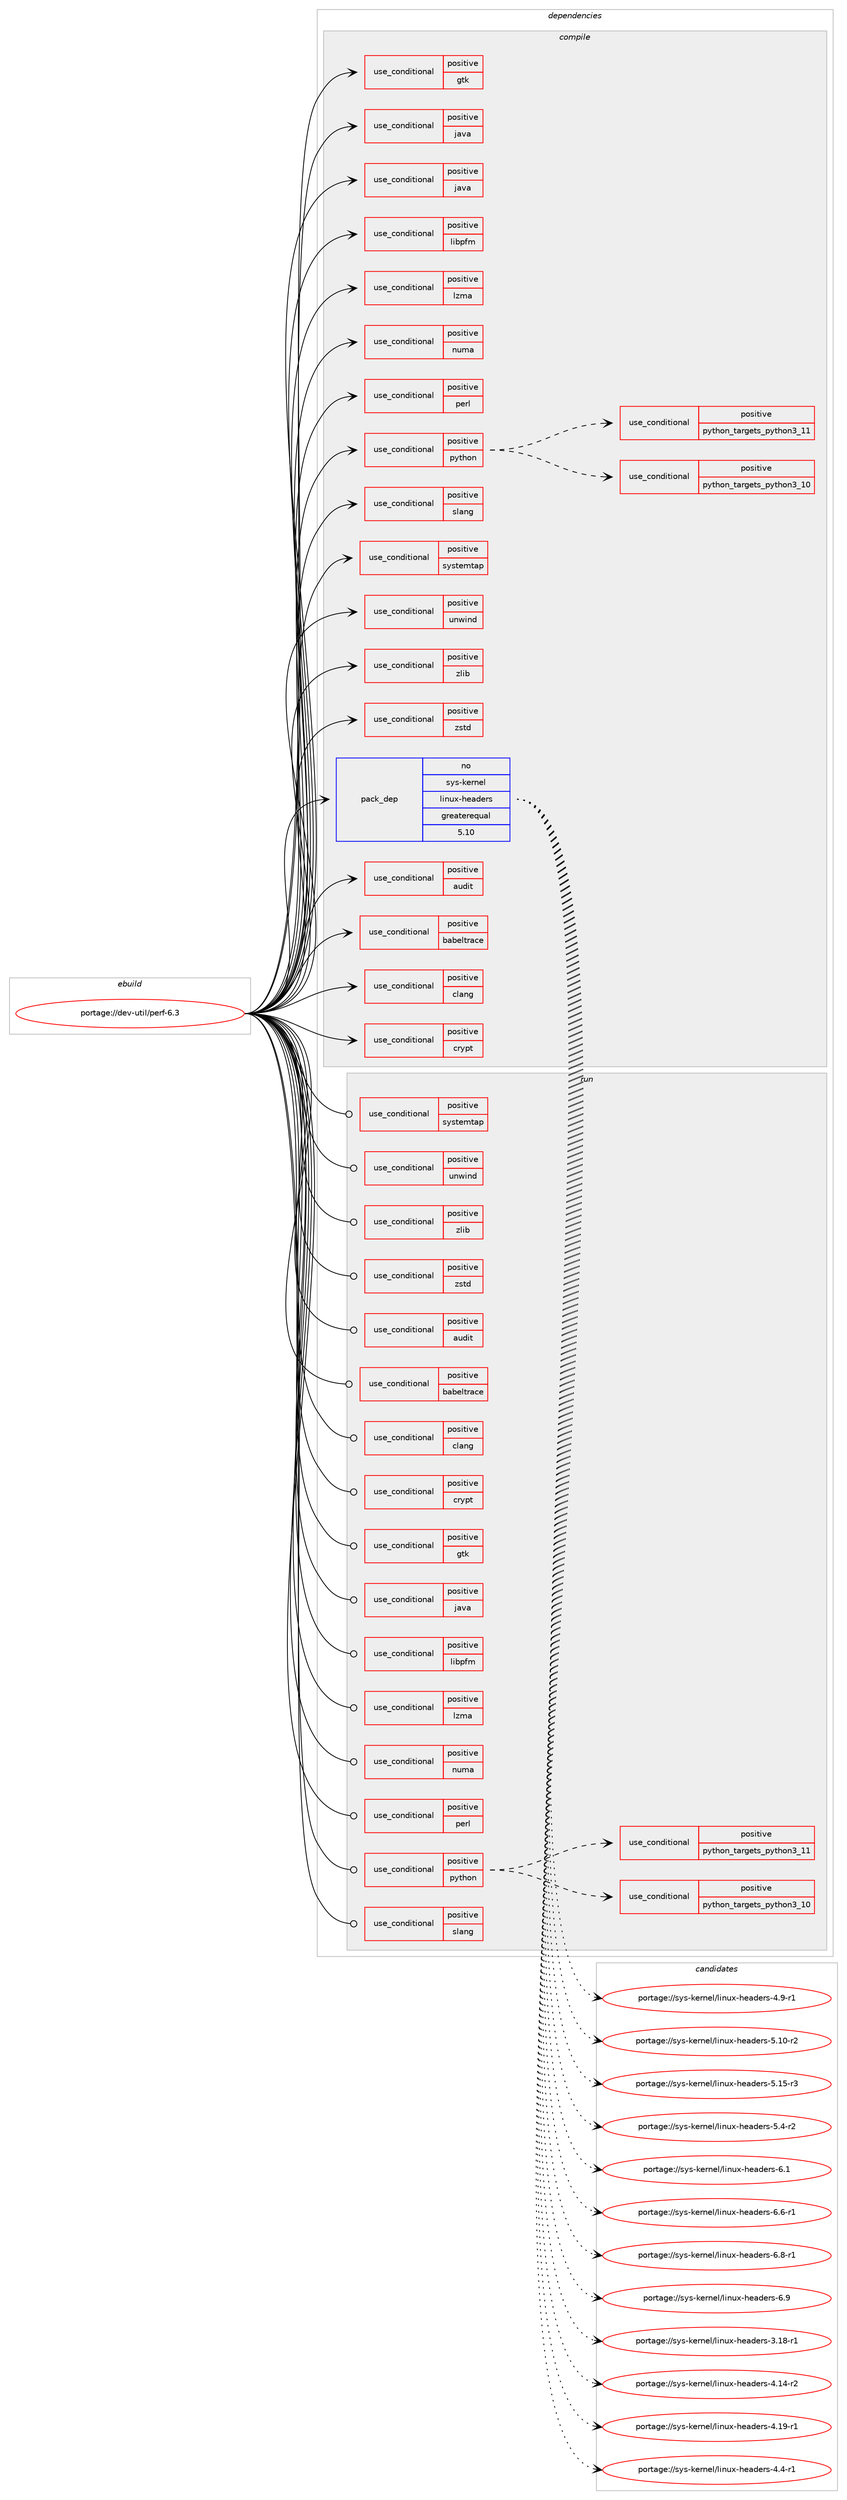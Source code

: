 digraph prolog {

# *************
# Graph options
# *************

newrank=true;
concentrate=true;
compound=true;
graph [rankdir=LR,fontname=Helvetica,fontsize=10,ranksep=1.5];#, ranksep=2.5, nodesep=0.2];
edge  [arrowhead=vee];
node  [fontname=Helvetica,fontsize=10];

# **********
# The ebuild
# **********

subgraph cluster_leftcol {
color=gray;
rank=same;
label=<<i>ebuild</i>>;
id [label="portage://dev-util/perf-6.3", color=red, width=4, href="../dev-util/perf-6.3.svg"];
}

# ****************
# The dependencies
# ****************

subgraph cluster_midcol {
color=gray;
label=<<i>dependencies</i>>;
subgraph cluster_compile {
fillcolor="#eeeeee";
style=filled;
label=<<i>compile</i>>;
subgraph cond59866 {
dependency111397 [label=<<TABLE BORDER="0" CELLBORDER="1" CELLSPACING="0" CELLPADDING="4"><TR><TD ROWSPAN="3" CELLPADDING="10">use_conditional</TD></TR><TR><TD>positive</TD></TR><TR><TD>audit</TD></TR></TABLE>>, shape=none, color=red];
# *** BEGIN UNKNOWN DEPENDENCY TYPE (TODO) ***
# dependency111397 -> package_dependency(portage://dev-util/perf-6.3,install,no,sys-process,audit,none,[,,],[],[])
# *** END UNKNOWN DEPENDENCY TYPE (TODO) ***

}
id:e -> dependency111397:w [weight=20,style="solid",arrowhead="vee"];
subgraph cond59867 {
dependency111398 [label=<<TABLE BORDER="0" CELLBORDER="1" CELLSPACING="0" CELLPADDING="4"><TR><TD ROWSPAN="3" CELLPADDING="10">use_conditional</TD></TR><TR><TD>positive</TD></TR><TR><TD>babeltrace</TD></TR></TABLE>>, shape=none, color=red];
# *** BEGIN UNKNOWN DEPENDENCY TYPE (TODO) ***
# dependency111398 -> package_dependency(portage://dev-util/perf-6.3,install,no,dev-util,babeltrace,none,[,,],[],[])
# *** END UNKNOWN DEPENDENCY TYPE (TODO) ***

}
id:e -> dependency111398:w [weight=20,style="solid",arrowhead="vee"];
subgraph cond59868 {
dependency111399 [label=<<TABLE BORDER="0" CELLBORDER="1" CELLSPACING="0" CELLPADDING="4"><TR><TD ROWSPAN="3" CELLPADDING="10">use_conditional</TD></TR><TR><TD>positive</TD></TR><TR><TD>clang</TD></TR></TABLE>>, shape=none, color=red];
# *** BEGIN UNKNOWN DEPENDENCY TYPE (TODO) ***
# dependency111399 -> package_dependency(portage://dev-util/perf-6.3,install,no,sys-devel,clang,none,[,,],any_same_slot,[])
# *** END UNKNOWN DEPENDENCY TYPE (TODO) ***

# *** BEGIN UNKNOWN DEPENDENCY TYPE (TODO) ***
# dependency111399 -> package_dependency(portage://dev-util/perf-6.3,install,no,sys-devel,llvm,none,[,,],any_same_slot,[])
# *** END UNKNOWN DEPENDENCY TYPE (TODO) ***

}
id:e -> dependency111399:w [weight=20,style="solid",arrowhead="vee"];
subgraph cond59869 {
dependency111400 [label=<<TABLE BORDER="0" CELLBORDER="1" CELLSPACING="0" CELLPADDING="4"><TR><TD ROWSPAN="3" CELLPADDING="10">use_conditional</TD></TR><TR><TD>positive</TD></TR><TR><TD>crypt</TD></TR></TABLE>>, shape=none, color=red];
# *** BEGIN UNKNOWN DEPENDENCY TYPE (TODO) ***
# dependency111400 -> package_dependency(portage://dev-util/perf-6.3,install,no,virtual,libcrypt,none,[,,],any_same_slot,[])
# *** END UNKNOWN DEPENDENCY TYPE (TODO) ***

}
id:e -> dependency111400:w [weight=20,style="solid",arrowhead="vee"];
subgraph cond59870 {
dependency111401 [label=<<TABLE BORDER="0" CELLBORDER="1" CELLSPACING="0" CELLPADDING="4"><TR><TD ROWSPAN="3" CELLPADDING="10">use_conditional</TD></TR><TR><TD>positive</TD></TR><TR><TD>gtk</TD></TR></TABLE>>, shape=none, color=red];
# *** BEGIN UNKNOWN DEPENDENCY TYPE (TODO) ***
# dependency111401 -> package_dependency(portage://dev-util/perf-6.3,install,no,x11-libs,gtk+,none,[,,],[slot(2)],[])
# *** END UNKNOWN DEPENDENCY TYPE (TODO) ***

}
id:e -> dependency111401:w [weight=20,style="solid",arrowhead="vee"];
subgraph cond59871 {
dependency111402 [label=<<TABLE BORDER="0" CELLBORDER="1" CELLSPACING="0" CELLPADDING="4"><TR><TD ROWSPAN="3" CELLPADDING="10">use_conditional</TD></TR><TR><TD>positive</TD></TR><TR><TD>java</TD></TR></TABLE>>, shape=none, color=red];
# *** BEGIN UNKNOWN DEPENDENCY TYPE (TODO) ***
# dependency111402 -> package_dependency(portage://dev-util/perf-6.3,install,no,virtual,jdk,none,[,,],[],[])
# *** END UNKNOWN DEPENDENCY TYPE (TODO) ***

}
id:e -> dependency111402:w [weight=20,style="solid",arrowhead="vee"];
subgraph cond59872 {
dependency111403 [label=<<TABLE BORDER="0" CELLBORDER="1" CELLSPACING="0" CELLPADDING="4"><TR><TD ROWSPAN="3" CELLPADDING="10">use_conditional</TD></TR><TR><TD>positive</TD></TR><TR><TD>java</TD></TR></TABLE>>, shape=none, color=red];
# *** BEGIN UNKNOWN DEPENDENCY TYPE (TODO) ***
# dependency111403 -> package_dependency(portage://dev-util/perf-6.3,install,no,virtual,jre,none,[,,],any_different_slot,[])
# *** END UNKNOWN DEPENDENCY TYPE (TODO) ***

}
id:e -> dependency111403:w [weight=20,style="solid",arrowhead="vee"];
subgraph cond59873 {
dependency111404 [label=<<TABLE BORDER="0" CELLBORDER="1" CELLSPACING="0" CELLPADDING="4"><TR><TD ROWSPAN="3" CELLPADDING="10">use_conditional</TD></TR><TR><TD>positive</TD></TR><TR><TD>libpfm</TD></TR></TABLE>>, shape=none, color=red];
# *** BEGIN UNKNOWN DEPENDENCY TYPE (TODO) ***
# dependency111404 -> package_dependency(portage://dev-util/perf-6.3,install,no,dev-libs,libpfm,none,[,,],[],[])
# *** END UNKNOWN DEPENDENCY TYPE (TODO) ***

}
id:e -> dependency111404:w [weight=20,style="solid",arrowhead="vee"];
subgraph cond59874 {
dependency111405 [label=<<TABLE BORDER="0" CELLBORDER="1" CELLSPACING="0" CELLPADDING="4"><TR><TD ROWSPAN="3" CELLPADDING="10">use_conditional</TD></TR><TR><TD>positive</TD></TR><TR><TD>lzma</TD></TR></TABLE>>, shape=none, color=red];
# *** BEGIN UNKNOWN DEPENDENCY TYPE (TODO) ***
# dependency111405 -> package_dependency(portage://dev-util/perf-6.3,install,no,app-arch,xz-utils,none,[,,],[],[])
# *** END UNKNOWN DEPENDENCY TYPE (TODO) ***

}
id:e -> dependency111405:w [weight=20,style="solid",arrowhead="vee"];
subgraph cond59875 {
dependency111406 [label=<<TABLE BORDER="0" CELLBORDER="1" CELLSPACING="0" CELLPADDING="4"><TR><TD ROWSPAN="3" CELLPADDING="10">use_conditional</TD></TR><TR><TD>positive</TD></TR><TR><TD>numa</TD></TR></TABLE>>, shape=none, color=red];
# *** BEGIN UNKNOWN DEPENDENCY TYPE (TODO) ***
# dependency111406 -> package_dependency(portage://dev-util/perf-6.3,install,no,sys-process,numactl,none,[,,],[],[])
# *** END UNKNOWN DEPENDENCY TYPE (TODO) ***

}
id:e -> dependency111406:w [weight=20,style="solid",arrowhead="vee"];
subgraph cond59876 {
dependency111407 [label=<<TABLE BORDER="0" CELLBORDER="1" CELLSPACING="0" CELLPADDING="4"><TR><TD ROWSPAN="3" CELLPADDING="10">use_conditional</TD></TR><TR><TD>positive</TD></TR><TR><TD>perl</TD></TR></TABLE>>, shape=none, color=red];
# *** BEGIN UNKNOWN DEPENDENCY TYPE (TODO) ***
# dependency111407 -> package_dependency(portage://dev-util/perf-6.3,install,no,dev-lang,perl,none,[,,],any_same_slot,[])
# *** END UNKNOWN DEPENDENCY TYPE (TODO) ***

}
id:e -> dependency111407:w [weight=20,style="solid",arrowhead="vee"];
subgraph cond59877 {
dependency111408 [label=<<TABLE BORDER="0" CELLBORDER="1" CELLSPACING="0" CELLPADDING="4"><TR><TD ROWSPAN="3" CELLPADDING="10">use_conditional</TD></TR><TR><TD>positive</TD></TR><TR><TD>python</TD></TR></TABLE>>, shape=none, color=red];
subgraph cond59878 {
dependency111409 [label=<<TABLE BORDER="0" CELLBORDER="1" CELLSPACING="0" CELLPADDING="4"><TR><TD ROWSPAN="3" CELLPADDING="10">use_conditional</TD></TR><TR><TD>positive</TD></TR><TR><TD>python_targets_python3_10</TD></TR></TABLE>>, shape=none, color=red];
# *** BEGIN UNKNOWN DEPENDENCY TYPE (TODO) ***
# dependency111409 -> package_dependency(portage://dev-util/perf-6.3,install,no,dev-lang,python,none,[,,],[slot(3.10)],[])
# *** END UNKNOWN DEPENDENCY TYPE (TODO) ***

}
dependency111408:e -> dependency111409:w [weight=20,style="dashed",arrowhead="vee"];
subgraph cond59879 {
dependency111410 [label=<<TABLE BORDER="0" CELLBORDER="1" CELLSPACING="0" CELLPADDING="4"><TR><TD ROWSPAN="3" CELLPADDING="10">use_conditional</TD></TR><TR><TD>positive</TD></TR><TR><TD>python_targets_python3_11</TD></TR></TABLE>>, shape=none, color=red];
# *** BEGIN UNKNOWN DEPENDENCY TYPE (TODO) ***
# dependency111410 -> package_dependency(portage://dev-util/perf-6.3,install,no,dev-lang,python,none,[,,],[slot(3.11)],[])
# *** END UNKNOWN DEPENDENCY TYPE (TODO) ***

}
dependency111408:e -> dependency111410:w [weight=20,style="dashed",arrowhead="vee"];
}
id:e -> dependency111408:w [weight=20,style="solid",arrowhead="vee"];
subgraph cond59880 {
dependency111411 [label=<<TABLE BORDER="0" CELLBORDER="1" CELLSPACING="0" CELLPADDING="4"><TR><TD ROWSPAN="3" CELLPADDING="10">use_conditional</TD></TR><TR><TD>positive</TD></TR><TR><TD>slang</TD></TR></TABLE>>, shape=none, color=red];
# *** BEGIN UNKNOWN DEPENDENCY TYPE (TODO) ***
# dependency111411 -> package_dependency(portage://dev-util/perf-6.3,install,no,sys-libs,slang,none,[,,],[],[])
# *** END UNKNOWN DEPENDENCY TYPE (TODO) ***

}
id:e -> dependency111411:w [weight=20,style="solid",arrowhead="vee"];
subgraph cond59881 {
dependency111412 [label=<<TABLE BORDER="0" CELLBORDER="1" CELLSPACING="0" CELLPADDING="4"><TR><TD ROWSPAN="3" CELLPADDING="10">use_conditional</TD></TR><TR><TD>positive</TD></TR><TR><TD>systemtap</TD></TR></TABLE>>, shape=none, color=red];
# *** BEGIN UNKNOWN DEPENDENCY TYPE (TODO) ***
# dependency111412 -> package_dependency(portage://dev-util/perf-6.3,install,no,dev-debug,systemtap,none,[,,],[],[])
# *** END UNKNOWN DEPENDENCY TYPE (TODO) ***

}
id:e -> dependency111412:w [weight=20,style="solid",arrowhead="vee"];
subgraph cond59882 {
dependency111413 [label=<<TABLE BORDER="0" CELLBORDER="1" CELLSPACING="0" CELLPADDING="4"><TR><TD ROWSPAN="3" CELLPADDING="10">use_conditional</TD></TR><TR><TD>positive</TD></TR><TR><TD>unwind</TD></TR></TABLE>>, shape=none, color=red];
# *** BEGIN UNKNOWN DEPENDENCY TYPE (TODO) ***
# dependency111413 -> package_dependency(portage://dev-util/perf-6.3,install,no,sys-libs,libunwind,none,[,,],[],[])
# *** END UNKNOWN DEPENDENCY TYPE (TODO) ***

}
id:e -> dependency111413:w [weight=20,style="solid",arrowhead="vee"];
subgraph cond59883 {
dependency111414 [label=<<TABLE BORDER="0" CELLBORDER="1" CELLSPACING="0" CELLPADDING="4"><TR><TD ROWSPAN="3" CELLPADDING="10">use_conditional</TD></TR><TR><TD>positive</TD></TR><TR><TD>zlib</TD></TR></TABLE>>, shape=none, color=red];
# *** BEGIN UNKNOWN DEPENDENCY TYPE (TODO) ***
# dependency111414 -> package_dependency(portage://dev-util/perf-6.3,install,no,sys-libs,zlib,none,[,,],[],[])
# *** END UNKNOWN DEPENDENCY TYPE (TODO) ***

}
id:e -> dependency111414:w [weight=20,style="solid",arrowhead="vee"];
subgraph cond59884 {
dependency111415 [label=<<TABLE BORDER="0" CELLBORDER="1" CELLSPACING="0" CELLPADDING="4"><TR><TD ROWSPAN="3" CELLPADDING="10">use_conditional</TD></TR><TR><TD>positive</TD></TR><TR><TD>zstd</TD></TR></TABLE>>, shape=none, color=red];
# *** BEGIN UNKNOWN DEPENDENCY TYPE (TODO) ***
# dependency111415 -> package_dependency(portage://dev-util/perf-6.3,install,no,app-arch,zstd,none,[,,],[],[])
# *** END UNKNOWN DEPENDENCY TYPE (TODO) ***

}
id:e -> dependency111415:w [weight=20,style="solid",arrowhead="vee"];
# *** BEGIN UNKNOWN DEPENDENCY TYPE (TODO) ***
# id -> package_dependency(portage://dev-util/perf-6.3,install,no,dev-libs,elfutils,none,[,,],[],[])
# *** END UNKNOWN DEPENDENCY TYPE (TODO) ***

subgraph pack50110 {
dependency111416 [label=<<TABLE BORDER="0" CELLBORDER="1" CELLSPACING="0" CELLPADDING="4" WIDTH="220"><TR><TD ROWSPAN="6" CELLPADDING="30">pack_dep</TD></TR><TR><TD WIDTH="110">no</TD></TR><TR><TD>sys-kernel</TD></TR><TR><TD>linux-headers</TD></TR><TR><TD>greaterequal</TD></TR><TR><TD>5.10</TD></TR></TABLE>>, shape=none, color=blue];
}
id:e -> dependency111416:w [weight=20,style="solid",arrowhead="vee"];
# *** BEGIN UNKNOWN DEPENDENCY TYPE (TODO) ***
# id -> package_dependency(portage://dev-util/perf-6.3,install,no,sys-libs,binutils-libs,none,[,,],any_same_slot,[])
# *** END UNKNOWN DEPENDENCY TYPE (TODO) ***

# *** BEGIN UNKNOWN DEPENDENCY TYPE (TODO) ***
# id -> package_dependency(portage://dev-util/perf-6.3,install,strong,sys-devel,llvm,none,[,,],[slot(0)],[])
# *** END UNKNOWN DEPENDENCY TYPE (TODO) ***

}
subgraph cluster_compileandrun {
fillcolor="#eeeeee";
style=filled;
label=<<i>compile and run</i>>;
}
subgraph cluster_run {
fillcolor="#eeeeee";
style=filled;
label=<<i>run</i>>;
subgraph cond59885 {
dependency111417 [label=<<TABLE BORDER="0" CELLBORDER="1" CELLSPACING="0" CELLPADDING="4"><TR><TD ROWSPAN="3" CELLPADDING="10">use_conditional</TD></TR><TR><TD>positive</TD></TR><TR><TD>audit</TD></TR></TABLE>>, shape=none, color=red];
# *** BEGIN UNKNOWN DEPENDENCY TYPE (TODO) ***
# dependency111417 -> package_dependency(portage://dev-util/perf-6.3,run,no,sys-process,audit,none,[,,],[],[])
# *** END UNKNOWN DEPENDENCY TYPE (TODO) ***

}
id:e -> dependency111417:w [weight=20,style="solid",arrowhead="odot"];
subgraph cond59886 {
dependency111418 [label=<<TABLE BORDER="0" CELLBORDER="1" CELLSPACING="0" CELLPADDING="4"><TR><TD ROWSPAN="3" CELLPADDING="10">use_conditional</TD></TR><TR><TD>positive</TD></TR><TR><TD>babeltrace</TD></TR></TABLE>>, shape=none, color=red];
# *** BEGIN UNKNOWN DEPENDENCY TYPE (TODO) ***
# dependency111418 -> package_dependency(portage://dev-util/perf-6.3,run,no,dev-util,babeltrace,none,[,,],[],[])
# *** END UNKNOWN DEPENDENCY TYPE (TODO) ***

}
id:e -> dependency111418:w [weight=20,style="solid",arrowhead="odot"];
subgraph cond59887 {
dependency111419 [label=<<TABLE BORDER="0" CELLBORDER="1" CELLSPACING="0" CELLPADDING="4"><TR><TD ROWSPAN="3" CELLPADDING="10">use_conditional</TD></TR><TR><TD>positive</TD></TR><TR><TD>clang</TD></TR></TABLE>>, shape=none, color=red];
# *** BEGIN UNKNOWN DEPENDENCY TYPE (TODO) ***
# dependency111419 -> package_dependency(portage://dev-util/perf-6.3,run,no,sys-devel,clang,none,[,,],any_same_slot,[])
# *** END UNKNOWN DEPENDENCY TYPE (TODO) ***

# *** BEGIN UNKNOWN DEPENDENCY TYPE (TODO) ***
# dependency111419 -> package_dependency(portage://dev-util/perf-6.3,run,no,sys-devel,llvm,none,[,,],any_same_slot,[])
# *** END UNKNOWN DEPENDENCY TYPE (TODO) ***

}
id:e -> dependency111419:w [weight=20,style="solid",arrowhead="odot"];
subgraph cond59888 {
dependency111420 [label=<<TABLE BORDER="0" CELLBORDER="1" CELLSPACING="0" CELLPADDING="4"><TR><TD ROWSPAN="3" CELLPADDING="10">use_conditional</TD></TR><TR><TD>positive</TD></TR><TR><TD>crypt</TD></TR></TABLE>>, shape=none, color=red];
# *** BEGIN UNKNOWN DEPENDENCY TYPE (TODO) ***
# dependency111420 -> package_dependency(portage://dev-util/perf-6.3,run,no,virtual,libcrypt,none,[,,],any_same_slot,[])
# *** END UNKNOWN DEPENDENCY TYPE (TODO) ***

}
id:e -> dependency111420:w [weight=20,style="solid",arrowhead="odot"];
subgraph cond59889 {
dependency111421 [label=<<TABLE BORDER="0" CELLBORDER="1" CELLSPACING="0" CELLPADDING="4"><TR><TD ROWSPAN="3" CELLPADDING="10">use_conditional</TD></TR><TR><TD>positive</TD></TR><TR><TD>gtk</TD></TR></TABLE>>, shape=none, color=red];
# *** BEGIN UNKNOWN DEPENDENCY TYPE (TODO) ***
# dependency111421 -> package_dependency(portage://dev-util/perf-6.3,run,no,x11-libs,gtk+,none,[,,],[slot(2)],[])
# *** END UNKNOWN DEPENDENCY TYPE (TODO) ***

}
id:e -> dependency111421:w [weight=20,style="solid",arrowhead="odot"];
subgraph cond59890 {
dependency111422 [label=<<TABLE BORDER="0" CELLBORDER="1" CELLSPACING="0" CELLPADDING="4"><TR><TD ROWSPAN="3" CELLPADDING="10">use_conditional</TD></TR><TR><TD>positive</TD></TR><TR><TD>java</TD></TR></TABLE>>, shape=none, color=red];
# *** BEGIN UNKNOWN DEPENDENCY TYPE (TODO) ***
# dependency111422 -> package_dependency(portage://dev-util/perf-6.3,run,no,virtual,jre,none,[,,],any_different_slot,[])
# *** END UNKNOWN DEPENDENCY TYPE (TODO) ***

}
id:e -> dependency111422:w [weight=20,style="solid",arrowhead="odot"];
subgraph cond59891 {
dependency111423 [label=<<TABLE BORDER="0" CELLBORDER="1" CELLSPACING="0" CELLPADDING="4"><TR><TD ROWSPAN="3" CELLPADDING="10">use_conditional</TD></TR><TR><TD>positive</TD></TR><TR><TD>libpfm</TD></TR></TABLE>>, shape=none, color=red];
# *** BEGIN UNKNOWN DEPENDENCY TYPE (TODO) ***
# dependency111423 -> package_dependency(portage://dev-util/perf-6.3,run,no,dev-libs,libpfm,none,[,,],[],[])
# *** END UNKNOWN DEPENDENCY TYPE (TODO) ***

}
id:e -> dependency111423:w [weight=20,style="solid",arrowhead="odot"];
subgraph cond59892 {
dependency111424 [label=<<TABLE BORDER="0" CELLBORDER="1" CELLSPACING="0" CELLPADDING="4"><TR><TD ROWSPAN="3" CELLPADDING="10">use_conditional</TD></TR><TR><TD>positive</TD></TR><TR><TD>lzma</TD></TR></TABLE>>, shape=none, color=red];
# *** BEGIN UNKNOWN DEPENDENCY TYPE (TODO) ***
# dependency111424 -> package_dependency(portage://dev-util/perf-6.3,run,no,app-arch,xz-utils,none,[,,],[],[])
# *** END UNKNOWN DEPENDENCY TYPE (TODO) ***

}
id:e -> dependency111424:w [weight=20,style="solid",arrowhead="odot"];
subgraph cond59893 {
dependency111425 [label=<<TABLE BORDER="0" CELLBORDER="1" CELLSPACING="0" CELLPADDING="4"><TR><TD ROWSPAN="3" CELLPADDING="10">use_conditional</TD></TR><TR><TD>positive</TD></TR><TR><TD>numa</TD></TR></TABLE>>, shape=none, color=red];
# *** BEGIN UNKNOWN DEPENDENCY TYPE (TODO) ***
# dependency111425 -> package_dependency(portage://dev-util/perf-6.3,run,no,sys-process,numactl,none,[,,],[],[])
# *** END UNKNOWN DEPENDENCY TYPE (TODO) ***

}
id:e -> dependency111425:w [weight=20,style="solid",arrowhead="odot"];
subgraph cond59894 {
dependency111426 [label=<<TABLE BORDER="0" CELLBORDER="1" CELLSPACING="0" CELLPADDING="4"><TR><TD ROWSPAN="3" CELLPADDING="10">use_conditional</TD></TR><TR><TD>positive</TD></TR><TR><TD>perl</TD></TR></TABLE>>, shape=none, color=red];
# *** BEGIN UNKNOWN DEPENDENCY TYPE (TODO) ***
# dependency111426 -> package_dependency(portage://dev-util/perf-6.3,run,no,dev-lang,perl,none,[,,],any_same_slot,[])
# *** END UNKNOWN DEPENDENCY TYPE (TODO) ***

}
id:e -> dependency111426:w [weight=20,style="solid",arrowhead="odot"];
subgraph cond59895 {
dependency111427 [label=<<TABLE BORDER="0" CELLBORDER="1" CELLSPACING="0" CELLPADDING="4"><TR><TD ROWSPAN="3" CELLPADDING="10">use_conditional</TD></TR><TR><TD>positive</TD></TR><TR><TD>python</TD></TR></TABLE>>, shape=none, color=red];
subgraph cond59896 {
dependency111428 [label=<<TABLE BORDER="0" CELLBORDER="1" CELLSPACING="0" CELLPADDING="4"><TR><TD ROWSPAN="3" CELLPADDING="10">use_conditional</TD></TR><TR><TD>positive</TD></TR><TR><TD>python_targets_python3_10</TD></TR></TABLE>>, shape=none, color=red];
# *** BEGIN UNKNOWN DEPENDENCY TYPE (TODO) ***
# dependency111428 -> package_dependency(portage://dev-util/perf-6.3,run,no,dev-lang,python,none,[,,],[slot(3.10)],[])
# *** END UNKNOWN DEPENDENCY TYPE (TODO) ***

}
dependency111427:e -> dependency111428:w [weight=20,style="dashed",arrowhead="vee"];
subgraph cond59897 {
dependency111429 [label=<<TABLE BORDER="0" CELLBORDER="1" CELLSPACING="0" CELLPADDING="4"><TR><TD ROWSPAN="3" CELLPADDING="10">use_conditional</TD></TR><TR><TD>positive</TD></TR><TR><TD>python_targets_python3_11</TD></TR></TABLE>>, shape=none, color=red];
# *** BEGIN UNKNOWN DEPENDENCY TYPE (TODO) ***
# dependency111429 -> package_dependency(portage://dev-util/perf-6.3,run,no,dev-lang,python,none,[,,],[slot(3.11)],[])
# *** END UNKNOWN DEPENDENCY TYPE (TODO) ***

}
dependency111427:e -> dependency111429:w [weight=20,style="dashed",arrowhead="vee"];
}
id:e -> dependency111427:w [weight=20,style="solid",arrowhead="odot"];
subgraph cond59898 {
dependency111430 [label=<<TABLE BORDER="0" CELLBORDER="1" CELLSPACING="0" CELLPADDING="4"><TR><TD ROWSPAN="3" CELLPADDING="10">use_conditional</TD></TR><TR><TD>positive</TD></TR><TR><TD>slang</TD></TR></TABLE>>, shape=none, color=red];
# *** BEGIN UNKNOWN DEPENDENCY TYPE (TODO) ***
# dependency111430 -> package_dependency(portage://dev-util/perf-6.3,run,no,sys-libs,slang,none,[,,],[],[])
# *** END UNKNOWN DEPENDENCY TYPE (TODO) ***

}
id:e -> dependency111430:w [weight=20,style="solid",arrowhead="odot"];
subgraph cond59899 {
dependency111431 [label=<<TABLE BORDER="0" CELLBORDER="1" CELLSPACING="0" CELLPADDING="4"><TR><TD ROWSPAN="3" CELLPADDING="10">use_conditional</TD></TR><TR><TD>positive</TD></TR><TR><TD>systemtap</TD></TR></TABLE>>, shape=none, color=red];
# *** BEGIN UNKNOWN DEPENDENCY TYPE (TODO) ***
# dependency111431 -> package_dependency(portage://dev-util/perf-6.3,run,no,dev-debug,systemtap,none,[,,],[],[])
# *** END UNKNOWN DEPENDENCY TYPE (TODO) ***

}
id:e -> dependency111431:w [weight=20,style="solid",arrowhead="odot"];
subgraph cond59900 {
dependency111432 [label=<<TABLE BORDER="0" CELLBORDER="1" CELLSPACING="0" CELLPADDING="4"><TR><TD ROWSPAN="3" CELLPADDING="10">use_conditional</TD></TR><TR><TD>positive</TD></TR><TR><TD>unwind</TD></TR></TABLE>>, shape=none, color=red];
# *** BEGIN UNKNOWN DEPENDENCY TYPE (TODO) ***
# dependency111432 -> package_dependency(portage://dev-util/perf-6.3,run,no,sys-libs,libunwind,none,[,,],[],[])
# *** END UNKNOWN DEPENDENCY TYPE (TODO) ***

}
id:e -> dependency111432:w [weight=20,style="solid",arrowhead="odot"];
subgraph cond59901 {
dependency111433 [label=<<TABLE BORDER="0" CELLBORDER="1" CELLSPACING="0" CELLPADDING="4"><TR><TD ROWSPAN="3" CELLPADDING="10">use_conditional</TD></TR><TR><TD>positive</TD></TR><TR><TD>zlib</TD></TR></TABLE>>, shape=none, color=red];
# *** BEGIN UNKNOWN DEPENDENCY TYPE (TODO) ***
# dependency111433 -> package_dependency(portage://dev-util/perf-6.3,run,no,sys-libs,zlib,none,[,,],[],[])
# *** END UNKNOWN DEPENDENCY TYPE (TODO) ***

}
id:e -> dependency111433:w [weight=20,style="solid",arrowhead="odot"];
subgraph cond59902 {
dependency111434 [label=<<TABLE BORDER="0" CELLBORDER="1" CELLSPACING="0" CELLPADDING="4"><TR><TD ROWSPAN="3" CELLPADDING="10">use_conditional</TD></TR><TR><TD>positive</TD></TR><TR><TD>zstd</TD></TR></TABLE>>, shape=none, color=red];
# *** BEGIN UNKNOWN DEPENDENCY TYPE (TODO) ***
# dependency111434 -> package_dependency(portage://dev-util/perf-6.3,run,no,app-arch,zstd,none,[,,],[],[])
# *** END UNKNOWN DEPENDENCY TYPE (TODO) ***

}
id:e -> dependency111434:w [weight=20,style="solid",arrowhead="odot"];
# *** BEGIN UNKNOWN DEPENDENCY TYPE (TODO) ***
# id -> package_dependency(portage://dev-util/perf-6.3,run,no,dev-libs,elfutils,none,[,,],[],[])
# *** END UNKNOWN DEPENDENCY TYPE (TODO) ***

# *** BEGIN UNKNOWN DEPENDENCY TYPE (TODO) ***
# id -> package_dependency(portage://dev-util/perf-6.3,run,no,sys-libs,binutils-libs,none,[,,],any_same_slot,[])
# *** END UNKNOWN DEPENDENCY TYPE (TODO) ***

}
}

# **************
# The candidates
# **************

subgraph cluster_choices {
rank=same;
color=gray;
label=<<i>candidates</i>>;

subgraph choice50110 {
color=black;
nodesep=1;
choice1151211154510710111411010110847108105110117120451041019710010111411545514649564511449 [label="portage://sys-kernel/linux-headers-3.18-r1", color=red, width=4,href="../sys-kernel/linux-headers-3.18-r1.svg"];
choice1151211154510710111411010110847108105110117120451041019710010111411545524649524511450 [label="portage://sys-kernel/linux-headers-4.14-r2", color=red, width=4,href="../sys-kernel/linux-headers-4.14-r2.svg"];
choice1151211154510710111411010110847108105110117120451041019710010111411545524649574511449 [label="portage://sys-kernel/linux-headers-4.19-r1", color=red, width=4,href="../sys-kernel/linux-headers-4.19-r1.svg"];
choice11512111545107101114110101108471081051101171204510410197100101114115455246524511449 [label="portage://sys-kernel/linux-headers-4.4-r1", color=red, width=4,href="../sys-kernel/linux-headers-4.4-r1.svg"];
choice11512111545107101114110101108471081051101171204510410197100101114115455246574511449 [label="portage://sys-kernel/linux-headers-4.9-r1", color=red, width=4,href="../sys-kernel/linux-headers-4.9-r1.svg"];
choice1151211154510710111411010110847108105110117120451041019710010111411545534649484511450 [label="portage://sys-kernel/linux-headers-5.10-r2", color=red, width=4,href="../sys-kernel/linux-headers-5.10-r2.svg"];
choice1151211154510710111411010110847108105110117120451041019710010111411545534649534511451 [label="portage://sys-kernel/linux-headers-5.15-r3", color=red, width=4,href="../sys-kernel/linux-headers-5.15-r3.svg"];
choice11512111545107101114110101108471081051101171204510410197100101114115455346524511450 [label="portage://sys-kernel/linux-headers-5.4-r2", color=red, width=4,href="../sys-kernel/linux-headers-5.4-r2.svg"];
choice1151211154510710111411010110847108105110117120451041019710010111411545544649 [label="portage://sys-kernel/linux-headers-6.1", color=red, width=4,href="../sys-kernel/linux-headers-6.1.svg"];
choice11512111545107101114110101108471081051101171204510410197100101114115455446544511449 [label="portage://sys-kernel/linux-headers-6.6-r1", color=red, width=4,href="../sys-kernel/linux-headers-6.6-r1.svg"];
choice11512111545107101114110101108471081051101171204510410197100101114115455446564511449 [label="portage://sys-kernel/linux-headers-6.8-r1", color=red, width=4,href="../sys-kernel/linux-headers-6.8-r1.svg"];
choice1151211154510710111411010110847108105110117120451041019710010111411545544657 [label="portage://sys-kernel/linux-headers-6.9", color=red, width=4,href="../sys-kernel/linux-headers-6.9.svg"];
dependency111416:e -> choice1151211154510710111411010110847108105110117120451041019710010111411545514649564511449:w [style=dotted,weight="100"];
dependency111416:e -> choice1151211154510710111411010110847108105110117120451041019710010111411545524649524511450:w [style=dotted,weight="100"];
dependency111416:e -> choice1151211154510710111411010110847108105110117120451041019710010111411545524649574511449:w [style=dotted,weight="100"];
dependency111416:e -> choice11512111545107101114110101108471081051101171204510410197100101114115455246524511449:w [style=dotted,weight="100"];
dependency111416:e -> choice11512111545107101114110101108471081051101171204510410197100101114115455246574511449:w [style=dotted,weight="100"];
dependency111416:e -> choice1151211154510710111411010110847108105110117120451041019710010111411545534649484511450:w [style=dotted,weight="100"];
dependency111416:e -> choice1151211154510710111411010110847108105110117120451041019710010111411545534649534511451:w [style=dotted,weight="100"];
dependency111416:e -> choice11512111545107101114110101108471081051101171204510410197100101114115455346524511450:w [style=dotted,weight="100"];
dependency111416:e -> choice1151211154510710111411010110847108105110117120451041019710010111411545544649:w [style=dotted,weight="100"];
dependency111416:e -> choice11512111545107101114110101108471081051101171204510410197100101114115455446544511449:w [style=dotted,weight="100"];
dependency111416:e -> choice11512111545107101114110101108471081051101171204510410197100101114115455446564511449:w [style=dotted,weight="100"];
dependency111416:e -> choice1151211154510710111411010110847108105110117120451041019710010111411545544657:w [style=dotted,weight="100"];
}
}

}
